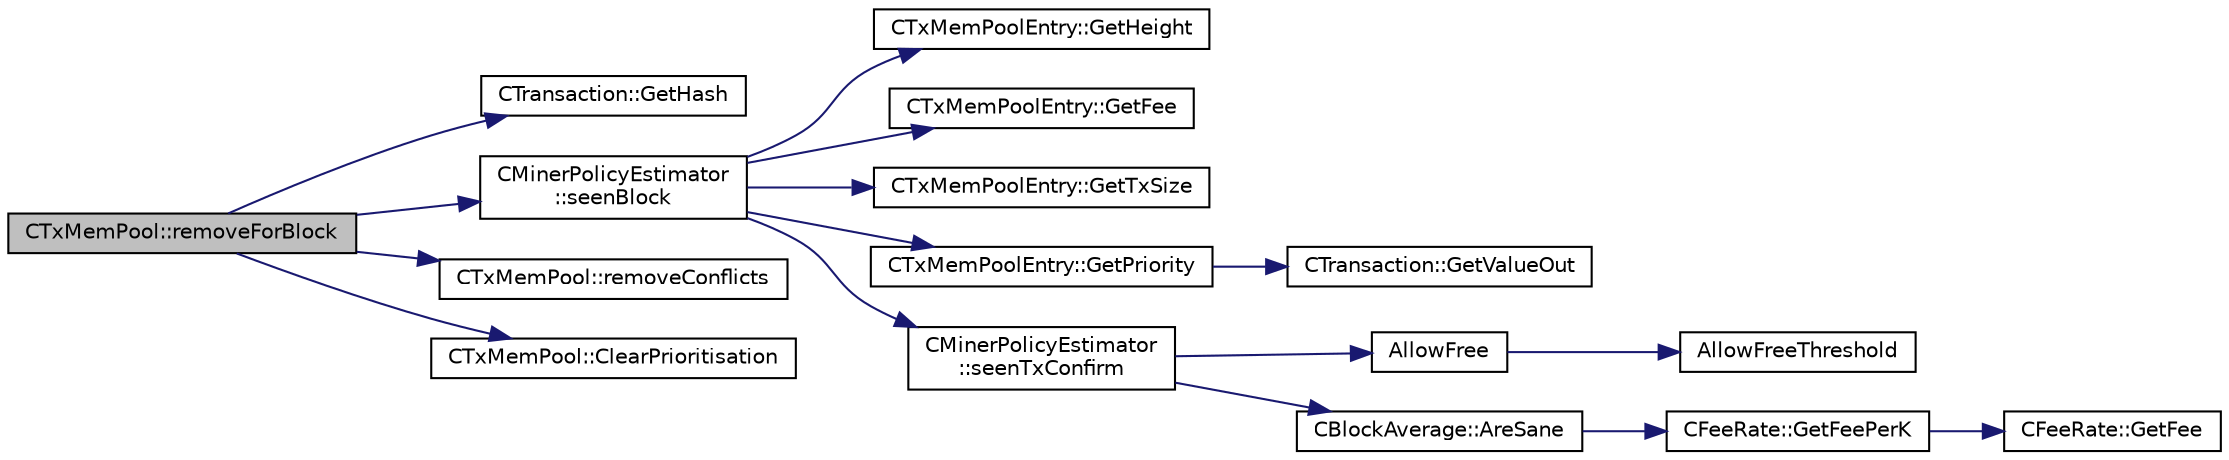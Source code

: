 digraph "CTxMemPool::removeForBlock"
{
  edge [fontname="Helvetica",fontsize="10",labelfontname="Helvetica",labelfontsize="10"];
  node [fontname="Helvetica",fontsize="10",shape=record];
  rankdir="LR";
  Node287 [label="CTxMemPool::removeForBlock",height=0.2,width=0.4,color="black", fillcolor="grey75", style="filled", fontcolor="black"];
  Node287 -> Node288 [color="midnightblue",fontsize="10",style="solid",fontname="Helvetica"];
  Node288 [label="CTransaction::GetHash",height=0.2,width=0.4,color="black", fillcolor="white", style="filled",URL="$class_c_transaction.html#a7efd1379de830341417c0bfa23a149aa"];
  Node287 -> Node289 [color="midnightblue",fontsize="10",style="solid",fontname="Helvetica"];
  Node289 [label="CMinerPolicyEstimator\l::seenBlock",height=0.2,width=0.4,color="black", fillcolor="white", style="filled",URL="$class_c_miner_policy_estimator.html#a2b30e1eaa7eec2744c576fba5bd1a168"];
  Node289 -> Node290 [color="midnightblue",fontsize="10",style="solid",fontname="Helvetica"];
  Node290 [label="CTxMemPoolEntry::GetHeight",height=0.2,width=0.4,color="black", fillcolor="white", style="filled",URL="$class_c_tx_mem_pool_entry.html#a319f8093929fc5b6c3c66ba53ac172b5"];
  Node289 -> Node291 [color="midnightblue",fontsize="10",style="solid",fontname="Helvetica"];
  Node291 [label="CTxMemPoolEntry::GetFee",height=0.2,width=0.4,color="black", fillcolor="white", style="filled",URL="$class_c_tx_mem_pool_entry.html#addd42d65919922f8d864c702aa9a7cfb"];
  Node289 -> Node292 [color="midnightblue",fontsize="10",style="solid",fontname="Helvetica"];
  Node292 [label="CTxMemPoolEntry::GetTxSize",height=0.2,width=0.4,color="black", fillcolor="white", style="filled",URL="$class_c_tx_mem_pool_entry.html#a89325fcaa8efbd1d6fe68c39d7d676b0"];
  Node289 -> Node293 [color="midnightblue",fontsize="10",style="solid",fontname="Helvetica"];
  Node293 [label="CTxMemPoolEntry::GetPriority",height=0.2,width=0.4,color="black", fillcolor="white", style="filled",URL="$class_c_tx_mem_pool_entry.html#a189d5dbafa6e955524692c0743dc0e0b"];
  Node293 -> Node294 [color="midnightblue",fontsize="10",style="solid",fontname="Helvetica"];
  Node294 [label="CTransaction::GetValueOut",height=0.2,width=0.4,color="black", fillcolor="white", style="filled",URL="$class_c_transaction.html#aa4ce691dbb2ce32838d94d15801f6644"];
  Node289 -> Node295 [color="midnightblue",fontsize="10",style="solid",fontname="Helvetica"];
  Node295 [label="CMinerPolicyEstimator\l::seenTxConfirm",height=0.2,width=0.4,color="black", fillcolor="white", style="filled",URL="$class_c_miner_policy_estimator.html#abfa7a5c0c62621c64951fba632e46ed1",tooltip="nBlocksAgo is 0 based, i.e. "];
  Node295 -> Node296 [color="midnightblue",fontsize="10",style="solid",fontname="Helvetica"];
  Node296 [label="AllowFree",height=0.2,width=0.4,color="black", fillcolor="white", style="filled",URL="$txmempool_8h.html#ae6c67bac023a01f1ae29b7f2f4505bba"];
  Node296 -> Node297 [color="midnightblue",fontsize="10",style="solid",fontname="Helvetica"];
  Node297 [label="AllowFreeThreshold",height=0.2,width=0.4,color="black", fillcolor="white", style="filled",URL="$txmempool_8h.html#a51bd4734f99121bdc24323fd5aebacc3"];
  Node295 -> Node298 [color="midnightblue",fontsize="10",style="solid",fontname="Helvetica"];
  Node298 [label="CBlockAverage::AreSane",height=0.2,width=0.4,color="black", fillcolor="white", style="filled",URL="$class_c_block_average.html#a31ed22222a49a95787f9791f212ec521",tooltip="Used as belt-and-suspenders check when reading to detect file corruption. "];
  Node298 -> Node299 [color="midnightblue",fontsize="10",style="solid",fontname="Helvetica"];
  Node299 [label="CFeeRate::GetFeePerK",height=0.2,width=0.4,color="black", fillcolor="white", style="filled",URL="$class_c_fee_rate.html#ac772be79983433d442d6b871d2fb6e11"];
  Node299 -> Node300 [color="midnightblue",fontsize="10",style="solid",fontname="Helvetica"];
  Node300 [label="CFeeRate::GetFee",height=0.2,width=0.4,color="black", fillcolor="white", style="filled",URL="$class_c_fee_rate.html#a6a3aef64120ef51ac921318282404b0e"];
  Node287 -> Node301 [color="midnightblue",fontsize="10",style="solid",fontname="Helvetica"];
  Node301 [label="CTxMemPool::removeConflicts",height=0.2,width=0.4,color="black", fillcolor="white", style="filled",URL="$class_c_tx_mem_pool.html#a11f1bddfbae7c03c6244db322876c0a7"];
  Node287 -> Node302 [color="midnightblue",fontsize="10",style="solid",fontname="Helvetica"];
  Node302 [label="CTxMemPool::ClearPrioritisation",height=0.2,width=0.4,color="black", fillcolor="white", style="filled",URL="$class_c_tx_mem_pool.html#a11dea05121ab8321e1d1f1a21ec5c9ac"];
}
